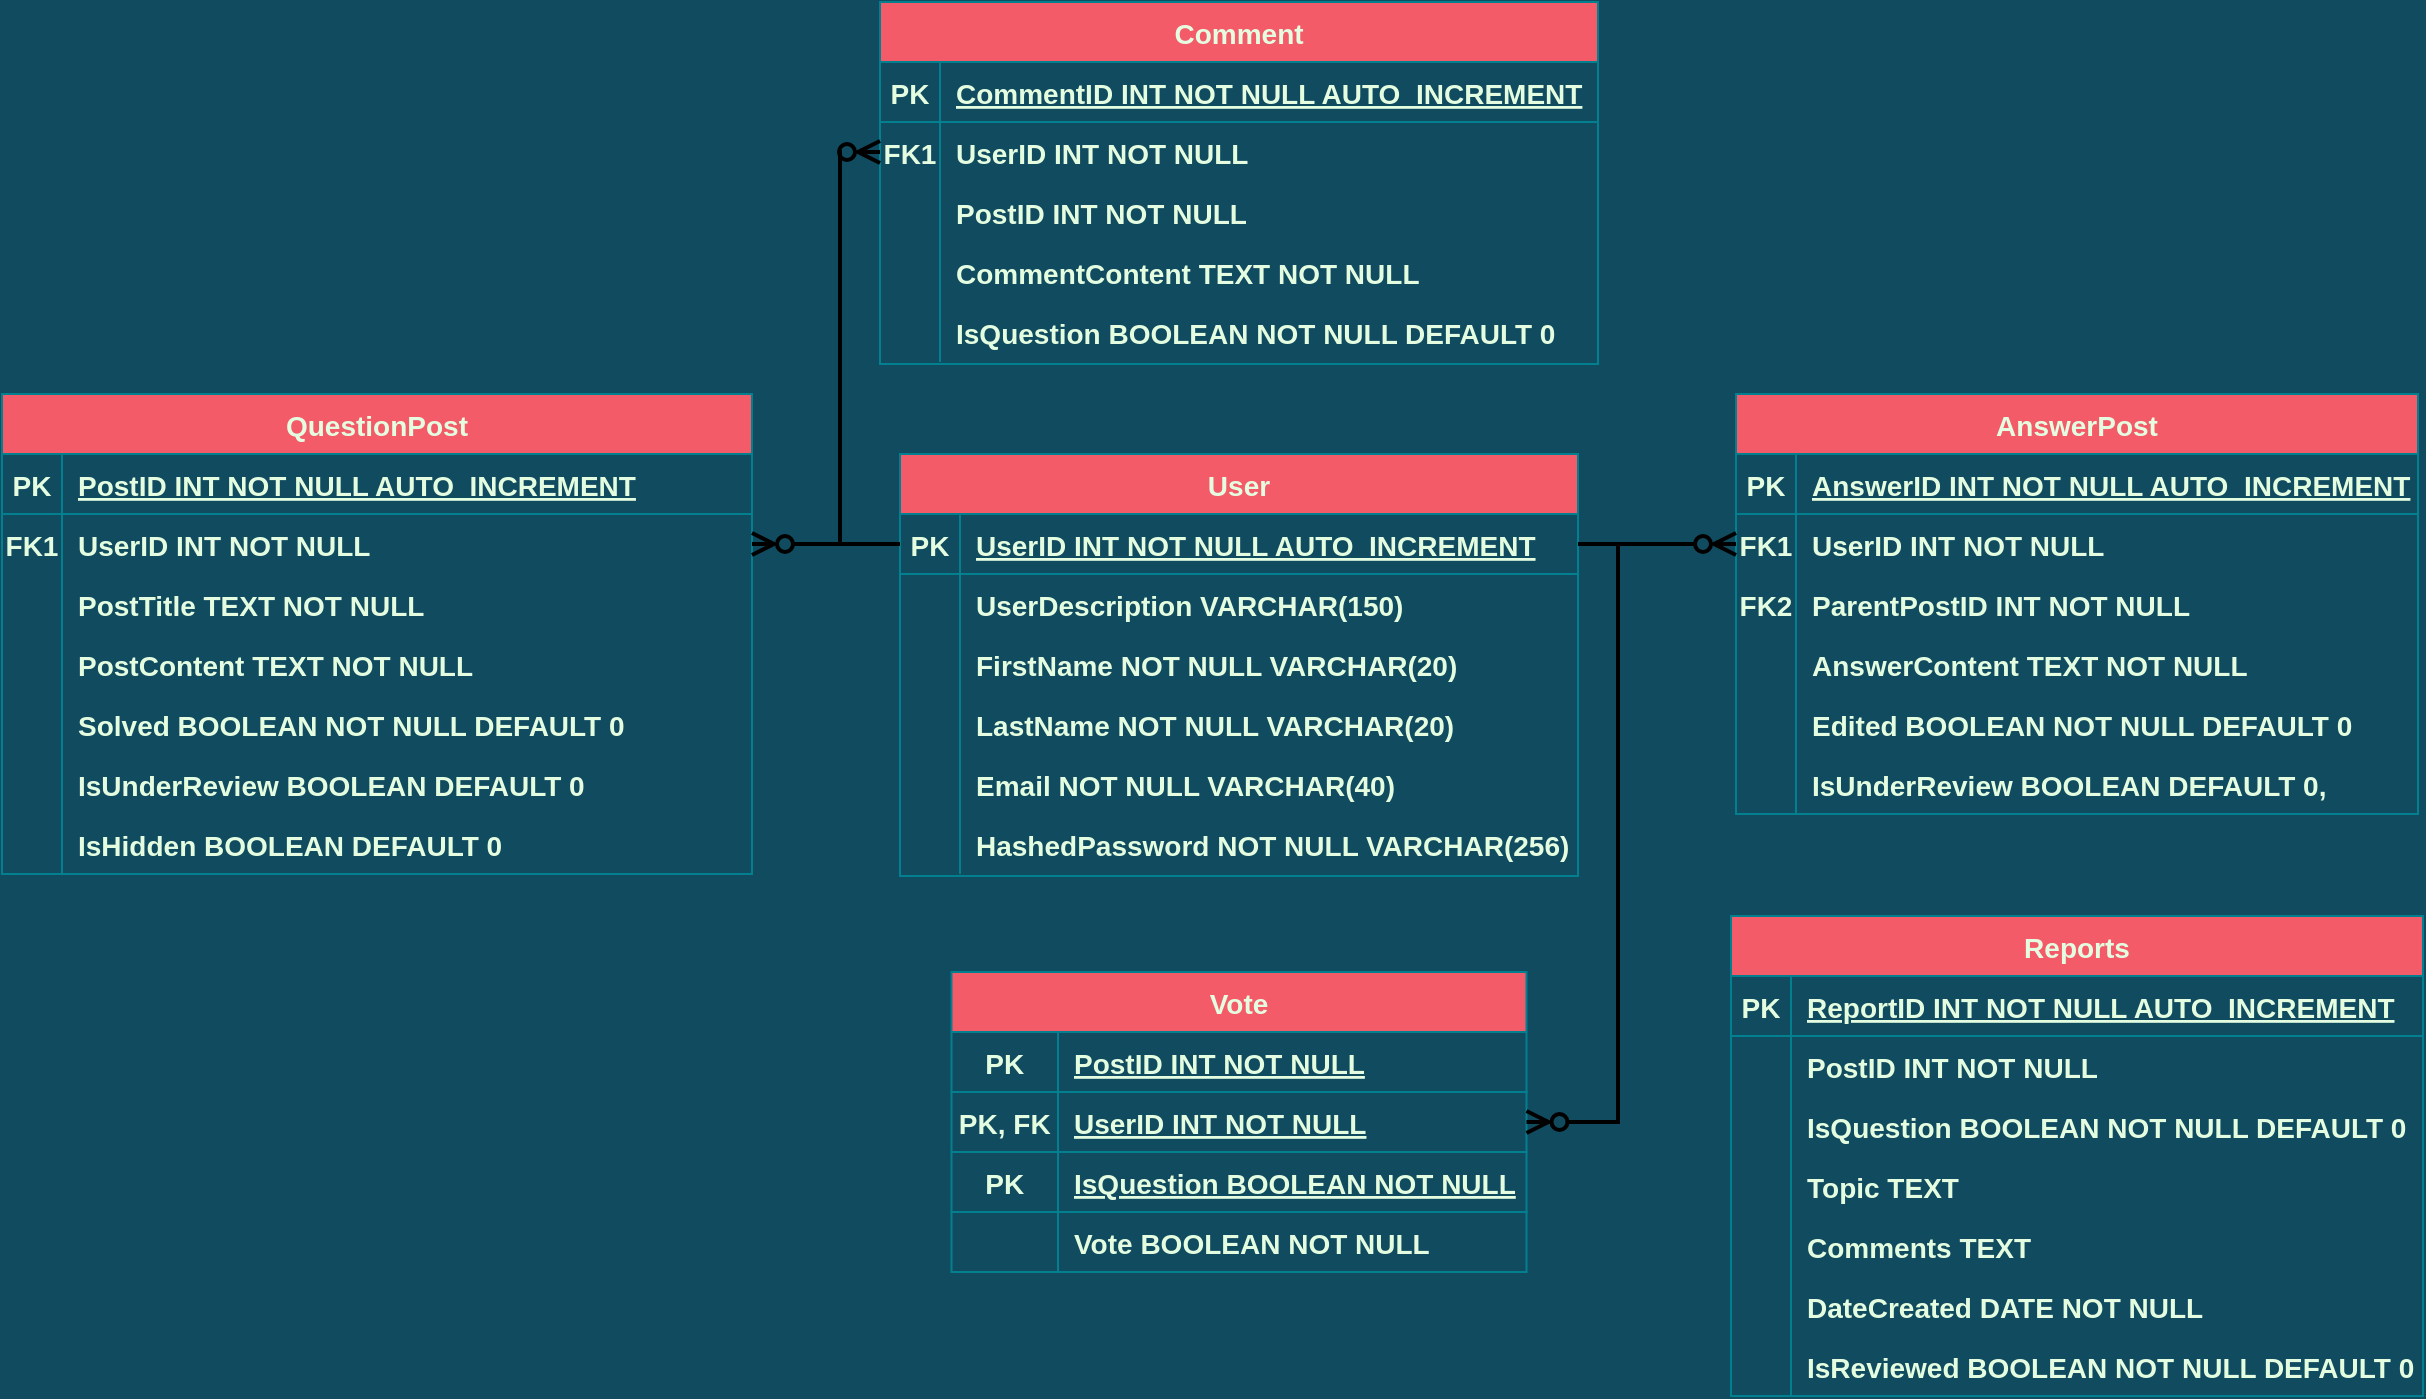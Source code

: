 <mxfile version="20.4.1" type="device"><diagram id="R2lEEEUBdFMjLlhIrx00" name="Page-1"><mxGraphModel dx="1902" dy="1137" grid="0" gridSize="10" guides="1" tooltips="1" connect="1" arrows="1" fold="1" page="0" pageScale="1" pageWidth="850" pageHeight="1100" background="#114B5F" math="0" shadow="0" extFonts="Permanent Marker^https://fonts.googleapis.com/css?family=Permanent+Marker"><root><mxCell id="0"/><mxCell id="1" parent="0"/><mxCell id="C-vyLk0tnHw3VtMMgP7b-2" value="QuestionPost" style="shape=table;startSize=30;container=1;collapsible=1;childLayout=tableLayout;fixedRows=1;rowLines=0;fontStyle=1;align=center;resizeLast=1;fillColor=#F45B69;strokeColor=#028090;fontColor=#E4FDE1;fontSize=14;" parent="1" vertex="1"><mxGeometry x="-191" y="9" width="375" height="240" as="geometry"/></mxCell><mxCell id="C-vyLk0tnHw3VtMMgP7b-3" value="" style="shape=partialRectangle;collapsible=0;dropTarget=0;pointerEvents=0;fillColor=none;points=[[0,0.5],[1,0.5]];portConstraint=eastwest;top=0;left=0;right=0;bottom=1;strokeColor=#028090;fontColor=#E4FDE1;fontSize=14;fontStyle=1" parent="C-vyLk0tnHw3VtMMgP7b-2" vertex="1"><mxGeometry y="30" width="375" height="30" as="geometry"/></mxCell><mxCell id="C-vyLk0tnHw3VtMMgP7b-4" value="PK" style="shape=partialRectangle;overflow=hidden;connectable=0;fillColor=none;top=0;left=0;bottom=0;right=0;fontStyle=1;strokeColor=#028090;fontColor=#E4FDE1;fontSize=14;" parent="C-vyLk0tnHw3VtMMgP7b-3" vertex="1"><mxGeometry width="30" height="30" as="geometry"><mxRectangle width="30" height="30" as="alternateBounds"/></mxGeometry></mxCell><mxCell id="C-vyLk0tnHw3VtMMgP7b-5" value="PostID INT NOT NULL AUTO_INCREMENT" style="shape=partialRectangle;overflow=hidden;connectable=0;fillColor=none;top=0;left=0;bottom=0;right=0;align=left;spacingLeft=6;fontStyle=5;strokeColor=#028090;fontColor=#E4FDE1;fontSize=14;" parent="C-vyLk0tnHw3VtMMgP7b-3" vertex="1"><mxGeometry x="30" width="345" height="30" as="geometry"><mxRectangle width="345" height="30" as="alternateBounds"/></mxGeometry></mxCell><mxCell id="C-vyLk0tnHw3VtMMgP7b-6" value="" style="shape=partialRectangle;collapsible=0;dropTarget=0;pointerEvents=0;fillColor=none;points=[[0,0.5],[1,0.5]];portConstraint=eastwest;top=0;left=0;right=0;bottom=0;strokeColor=#028090;fontColor=#E4FDE1;fontSize=14;fontStyle=1" parent="C-vyLk0tnHw3VtMMgP7b-2" vertex="1"><mxGeometry y="60" width="375" height="30" as="geometry"/></mxCell><mxCell id="C-vyLk0tnHw3VtMMgP7b-7" value="FK1" style="shape=partialRectangle;overflow=hidden;connectable=0;fillColor=none;top=0;left=0;bottom=0;right=0;strokeColor=#028090;fontColor=#E4FDE1;fontSize=14;fontStyle=1" parent="C-vyLk0tnHw3VtMMgP7b-6" vertex="1"><mxGeometry width="30" height="30" as="geometry"><mxRectangle width="30" height="30" as="alternateBounds"/></mxGeometry></mxCell><mxCell id="C-vyLk0tnHw3VtMMgP7b-8" value="UserID INT NOT NULL" style="shape=partialRectangle;overflow=hidden;connectable=0;fillColor=none;top=0;left=0;bottom=0;right=0;align=left;spacingLeft=6;strokeColor=#028090;fontColor=#E4FDE1;fontSize=14;fontStyle=1" parent="C-vyLk0tnHw3VtMMgP7b-6" vertex="1"><mxGeometry x="30" width="345" height="30" as="geometry"><mxRectangle width="345" height="30" as="alternateBounds"/></mxGeometry></mxCell><mxCell id="C-vyLk0tnHw3VtMMgP7b-9" value="" style="shape=partialRectangle;collapsible=0;dropTarget=0;pointerEvents=0;fillColor=none;points=[[0,0.5],[1,0.5]];portConstraint=eastwest;top=0;left=0;right=0;bottom=0;strokeColor=#028090;fontColor=#E4FDE1;fontSize=14;fontStyle=1" parent="C-vyLk0tnHw3VtMMgP7b-2" vertex="1"><mxGeometry y="90" width="375" height="30" as="geometry"/></mxCell><mxCell id="C-vyLk0tnHw3VtMMgP7b-10" value="" style="shape=partialRectangle;overflow=hidden;connectable=0;fillColor=none;top=0;left=0;bottom=0;right=0;strokeColor=#028090;fontColor=#E4FDE1;fontSize=14;fontStyle=1" parent="C-vyLk0tnHw3VtMMgP7b-9" vertex="1"><mxGeometry width="30" height="30" as="geometry"><mxRectangle width="30" height="30" as="alternateBounds"/></mxGeometry></mxCell><mxCell id="C-vyLk0tnHw3VtMMgP7b-11" value="PostTitle TEXT NOT NULL" style="shape=partialRectangle;overflow=hidden;connectable=0;fillColor=none;top=0;left=0;bottom=0;right=0;align=left;spacingLeft=6;strokeColor=#028090;fontColor=#E4FDE1;fontSize=14;fontStyle=1" parent="C-vyLk0tnHw3VtMMgP7b-9" vertex="1"><mxGeometry x="30" width="345" height="30" as="geometry"><mxRectangle width="345" height="30" as="alternateBounds"/></mxGeometry></mxCell><mxCell id="XM0X_Ox84iPs6uYRO0Yh-39" value="" style="shape=partialRectangle;collapsible=0;dropTarget=0;pointerEvents=0;fillColor=none;points=[[0,0.5],[1,0.5]];portConstraint=eastwest;top=0;left=0;right=0;bottom=0;strokeColor=#028090;fontColor=#E4FDE1;fontSize=14;fontStyle=1" parent="C-vyLk0tnHw3VtMMgP7b-2" vertex="1"><mxGeometry y="120" width="375" height="30" as="geometry"/></mxCell><mxCell id="XM0X_Ox84iPs6uYRO0Yh-40" value="" style="shape=partialRectangle;overflow=hidden;connectable=0;fillColor=none;top=0;left=0;bottom=0;right=0;strokeColor=#028090;fontColor=#E4FDE1;fontSize=14;fontStyle=1" parent="XM0X_Ox84iPs6uYRO0Yh-39" vertex="1"><mxGeometry width="30" height="30" as="geometry"><mxRectangle width="30" height="30" as="alternateBounds"/></mxGeometry></mxCell><mxCell id="XM0X_Ox84iPs6uYRO0Yh-41" value="PostContent TEXT NOT NULL" style="shape=partialRectangle;overflow=hidden;connectable=0;fillColor=none;top=0;left=0;bottom=0;right=0;align=left;spacingLeft=6;strokeColor=#028090;fontColor=#E4FDE1;fontSize=14;fontStyle=1" parent="XM0X_Ox84iPs6uYRO0Yh-39" vertex="1"><mxGeometry x="30" width="345" height="30" as="geometry"><mxRectangle width="345" height="30" as="alternateBounds"/></mxGeometry></mxCell><mxCell id="ILn-xk3gA8jqg6ORoRYg-12" value="" style="shape=partialRectangle;collapsible=0;dropTarget=0;pointerEvents=0;fillColor=none;points=[[0,0.5],[1,0.5]];portConstraint=eastwest;top=0;left=0;right=0;bottom=0;strokeColor=#028090;fontColor=#E4FDE1;fontSize=14;fontStyle=1" parent="C-vyLk0tnHw3VtMMgP7b-2" vertex="1"><mxGeometry y="150" width="375" height="30" as="geometry"/></mxCell><mxCell id="ILn-xk3gA8jqg6ORoRYg-13" value="" style="shape=partialRectangle;overflow=hidden;connectable=0;fillColor=none;top=0;left=0;bottom=0;right=0;strokeColor=#028090;fontColor=#E4FDE1;fontSize=14;fontStyle=1" parent="ILn-xk3gA8jqg6ORoRYg-12" vertex="1"><mxGeometry width="30" height="30" as="geometry"><mxRectangle width="30" height="30" as="alternateBounds"/></mxGeometry></mxCell><mxCell id="ILn-xk3gA8jqg6ORoRYg-14" value="Solved BOOLEAN NOT NULL DEFAULT 0" style="shape=partialRectangle;overflow=hidden;connectable=0;fillColor=none;top=0;left=0;bottom=0;right=0;align=left;spacingLeft=6;strokeColor=#028090;fontColor=#E4FDE1;fontSize=14;fontStyle=1" parent="ILn-xk3gA8jqg6ORoRYg-12" vertex="1"><mxGeometry x="30" width="345" height="30" as="geometry"><mxRectangle width="345" height="30" as="alternateBounds"/></mxGeometry></mxCell><mxCell id="ILn-xk3gA8jqg6ORoRYg-15" value="" style="shape=partialRectangle;collapsible=0;dropTarget=0;pointerEvents=0;fillColor=none;points=[[0,0.5],[1,0.5]];portConstraint=eastwest;top=0;left=0;right=0;bottom=0;strokeColor=#028090;fontColor=#E4FDE1;fontSize=14;fontStyle=1" parent="C-vyLk0tnHw3VtMMgP7b-2" vertex="1"><mxGeometry y="180" width="375" height="30" as="geometry"/></mxCell><mxCell id="ILn-xk3gA8jqg6ORoRYg-16" value="" style="shape=partialRectangle;overflow=hidden;connectable=0;fillColor=none;top=0;left=0;bottom=0;right=0;strokeColor=#028090;fontColor=#E4FDE1;fontSize=14;fontStyle=1" parent="ILn-xk3gA8jqg6ORoRYg-15" vertex="1"><mxGeometry width="30" height="30" as="geometry"><mxRectangle width="30" height="30" as="alternateBounds"/></mxGeometry></mxCell><mxCell id="ILn-xk3gA8jqg6ORoRYg-17" value="IsUnderReview BOOLEAN DEFAULT 0" style="shape=partialRectangle;overflow=hidden;connectable=0;fillColor=none;top=0;left=0;bottom=0;right=0;align=left;spacingLeft=6;strokeColor=#028090;fontColor=#E4FDE1;fontSize=14;fontStyle=1" parent="ILn-xk3gA8jqg6ORoRYg-15" vertex="1"><mxGeometry x="30" width="345" height="30" as="geometry"><mxRectangle width="345" height="30" as="alternateBounds"/></mxGeometry></mxCell><mxCell id="XM0X_Ox84iPs6uYRO0Yh-42" value="" style="shape=partialRectangle;collapsible=0;dropTarget=0;pointerEvents=0;fillColor=none;points=[[0,0.5],[1,0.5]];portConstraint=eastwest;top=0;left=0;right=0;bottom=0;strokeColor=#028090;fontColor=#E4FDE1;fontSize=14;fontStyle=1" parent="C-vyLk0tnHw3VtMMgP7b-2" vertex="1"><mxGeometry y="210" width="375" height="30" as="geometry"/></mxCell><mxCell id="XM0X_Ox84iPs6uYRO0Yh-43" value="" style="shape=partialRectangle;overflow=hidden;connectable=0;fillColor=none;top=0;left=0;bottom=0;right=0;strokeColor=#028090;fontColor=#E4FDE1;fontSize=14;fontStyle=1" parent="XM0X_Ox84iPs6uYRO0Yh-42" vertex="1"><mxGeometry width="30" height="30" as="geometry"><mxRectangle width="30" height="30" as="alternateBounds"/></mxGeometry></mxCell><mxCell id="XM0X_Ox84iPs6uYRO0Yh-44" value="IsHidden BOOLEAN DEFAULT 0" style="shape=partialRectangle;overflow=hidden;connectable=0;fillColor=none;top=0;left=0;bottom=0;right=0;align=left;spacingLeft=6;strokeColor=#028090;fontColor=#E4FDE1;fontSize=14;fontStyle=1" parent="XM0X_Ox84iPs6uYRO0Yh-42" vertex="1"><mxGeometry x="30" width="345" height="30" as="geometry"><mxRectangle width="345" height="30" as="alternateBounds"/></mxGeometry></mxCell><mxCell id="C-vyLk0tnHw3VtMMgP7b-13" value="User" style="shape=table;startSize=30;container=1;collapsible=1;childLayout=tableLayout;fixedRows=1;rowLines=0;fontStyle=1;align=center;resizeLast=1;fillColor=#F45B69;strokeColor=#028090;fontColor=#E4FDE1;fontSize=14;" parent="1" vertex="1"><mxGeometry x="258" y="39" width="339" height="211" as="geometry"/></mxCell><mxCell id="C-vyLk0tnHw3VtMMgP7b-14" value="" style="shape=partialRectangle;collapsible=0;dropTarget=0;pointerEvents=0;fillColor=none;points=[[0,0.5],[1,0.5]];portConstraint=eastwest;top=0;left=0;right=0;bottom=1;strokeColor=#028090;fontColor=#E4FDE1;fontSize=14;fontStyle=1" parent="C-vyLk0tnHw3VtMMgP7b-13" vertex="1"><mxGeometry y="30" width="339" height="30" as="geometry"/></mxCell><mxCell id="C-vyLk0tnHw3VtMMgP7b-15" value="PK" style="shape=partialRectangle;overflow=hidden;connectable=0;fillColor=none;top=0;left=0;bottom=0;right=0;fontStyle=1;strokeColor=#028090;fontColor=#E4FDE1;fontSize=14;" parent="C-vyLk0tnHw3VtMMgP7b-14" vertex="1"><mxGeometry width="30" height="30" as="geometry"><mxRectangle width="30" height="30" as="alternateBounds"/></mxGeometry></mxCell><mxCell id="C-vyLk0tnHw3VtMMgP7b-16" value="UserID INT NOT NULL AUTO_INCREMENT" style="shape=partialRectangle;overflow=hidden;connectable=0;fillColor=none;top=0;left=0;bottom=0;right=0;align=left;spacingLeft=6;fontStyle=5;strokeColor=#028090;fontColor=#E4FDE1;fontSize=14;" parent="C-vyLk0tnHw3VtMMgP7b-14" vertex="1"><mxGeometry x="30" width="309" height="30" as="geometry"><mxRectangle width="309" height="30" as="alternateBounds"/></mxGeometry></mxCell><mxCell id="C-vyLk0tnHw3VtMMgP7b-17" value="" style="shape=partialRectangle;collapsible=0;dropTarget=0;pointerEvents=0;fillColor=none;points=[[0,0.5],[1,0.5]];portConstraint=eastwest;top=0;left=0;right=0;bottom=0;strokeColor=#028090;fontColor=#E4FDE1;fontSize=14;fontStyle=1" parent="C-vyLk0tnHw3VtMMgP7b-13" vertex="1"><mxGeometry y="60" width="339" height="30" as="geometry"/></mxCell><mxCell id="C-vyLk0tnHw3VtMMgP7b-18" value="" style="shape=partialRectangle;overflow=hidden;connectable=0;fillColor=none;top=0;left=0;bottom=0;right=0;strokeColor=#028090;fontColor=#E4FDE1;fontSize=14;fontStyle=1" parent="C-vyLk0tnHw3VtMMgP7b-17" vertex="1"><mxGeometry width="30" height="30" as="geometry"><mxRectangle width="30" height="30" as="alternateBounds"/></mxGeometry></mxCell><mxCell id="C-vyLk0tnHw3VtMMgP7b-19" value="UserDescription VARCHAR(150)" style="shape=partialRectangle;overflow=hidden;connectable=0;fillColor=none;top=0;left=0;bottom=0;right=0;align=left;spacingLeft=6;strokeColor=#028090;fontColor=#E4FDE1;fontSize=14;fontStyle=1" parent="C-vyLk0tnHw3VtMMgP7b-17" vertex="1"><mxGeometry x="30" width="309" height="30" as="geometry"><mxRectangle width="309" height="30" as="alternateBounds"/></mxGeometry></mxCell><mxCell id="C-vyLk0tnHw3VtMMgP7b-20" value="" style="shape=partialRectangle;collapsible=0;dropTarget=0;pointerEvents=0;fillColor=none;points=[[0,0.5],[1,0.5]];portConstraint=eastwest;top=0;left=0;right=0;bottom=0;strokeColor=#028090;fontColor=#E4FDE1;fontSize=14;fontStyle=1" parent="C-vyLk0tnHw3VtMMgP7b-13" vertex="1"><mxGeometry y="90" width="339" height="30" as="geometry"/></mxCell><mxCell id="C-vyLk0tnHw3VtMMgP7b-21" value="" style="shape=partialRectangle;overflow=hidden;connectable=0;fillColor=none;top=0;left=0;bottom=0;right=0;strokeColor=#028090;fontColor=#E4FDE1;fontSize=14;fontStyle=1" parent="C-vyLk0tnHw3VtMMgP7b-20" vertex="1"><mxGeometry width="30" height="30" as="geometry"><mxRectangle width="30" height="30" as="alternateBounds"/></mxGeometry></mxCell><mxCell id="C-vyLk0tnHw3VtMMgP7b-22" value="FirstName NOT NULL VARCHAR(20)" style="shape=partialRectangle;overflow=hidden;connectable=0;fillColor=none;top=0;left=0;bottom=0;right=0;align=left;spacingLeft=6;strokeColor=#028090;fontColor=#E4FDE1;fontSize=14;fontStyle=1" parent="C-vyLk0tnHw3VtMMgP7b-20" vertex="1"><mxGeometry x="30" width="309" height="30" as="geometry"><mxRectangle width="309" height="30" as="alternateBounds"/></mxGeometry></mxCell><mxCell id="XM0X_Ox84iPs6uYRO0Yh-24" value="" style="shape=partialRectangle;collapsible=0;dropTarget=0;pointerEvents=0;fillColor=none;points=[[0,0.5],[1,0.5]];portConstraint=eastwest;top=0;left=0;right=0;bottom=0;strokeColor=#028090;fontColor=#E4FDE1;fontSize=14;fontStyle=1" parent="C-vyLk0tnHw3VtMMgP7b-13" vertex="1"><mxGeometry y="120" width="339" height="30" as="geometry"/></mxCell><mxCell id="XM0X_Ox84iPs6uYRO0Yh-25" value="" style="shape=partialRectangle;overflow=hidden;connectable=0;fillColor=none;top=0;left=0;bottom=0;right=0;strokeColor=#028090;fontColor=#E4FDE1;fontSize=14;fontStyle=1" parent="XM0X_Ox84iPs6uYRO0Yh-24" vertex="1"><mxGeometry width="30" height="30" as="geometry"><mxRectangle width="30" height="30" as="alternateBounds"/></mxGeometry></mxCell><mxCell id="XM0X_Ox84iPs6uYRO0Yh-26" value="LastName NOT NULL VARCHAR(20)" style="shape=partialRectangle;overflow=hidden;connectable=0;fillColor=none;top=0;left=0;bottom=0;right=0;align=left;spacingLeft=6;strokeColor=#028090;fontColor=#E4FDE1;fontSize=14;fontStyle=1" parent="XM0X_Ox84iPs6uYRO0Yh-24" vertex="1"><mxGeometry x="30" width="309" height="30" as="geometry"><mxRectangle width="309" height="30" as="alternateBounds"/></mxGeometry></mxCell><mxCell id="XM0X_Ox84iPs6uYRO0Yh-27" value="" style="shape=partialRectangle;collapsible=0;dropTarget=0;pointerEvents=0;fillColor=none;points=[[0,0.5],[1,0.5]];portConstraint=eastwest;top=0;left=0;right=0;bottom=0;strokeColor=#028090;fontColor=#E4FDE1;fontSize=14;fontStyle=1" parent="C-vyLk0tnHw3VtMMgP7b-13" vertex="1"><mxGeometry y="150" width="339" height="30" as="geometry"/></mxCell><mxCell id="XM0X_Ox84iPs6uYRO0Yh-28" value="" style="shape=partialRectangle;overflow=hidden;connectable=0;fillColor=none;top=0;left=0;bottom=0;right=0;strokeColor=#028090;fontColor=#E4FDE1;fontSize=14;fontStyle=1" parent="XM0X_Ox84iPs6uYRO0Yh-27" vertex="1"><mxGeometry width="30" height="30" as="geometry"><mxRectangle width="30" height="30" as="alternateBounds"/></mxGeometry></mxCell><mxCell id="XM0X_Ox84iPs6uYRO0Yh-29" value="Email NOT NULL VARCHAR(40)" style="shape=partialRectangle;overflow=hidden;connectable=0;fillColor=none;top=0;left=0;bottom=0;right=0;align=left;spacingLeft=6;strokeColor=#028090;fontColor=#E4FDE1;fontSize=14;fontStyle=1" parent="XM0X_Ox84iPs6uYRO0Yh-27" vertex="1"><mxGeometry x="30" width="309" height="30" as="geometry"><mxRectangle width="309" height="30" as="alternateBounds"/></mxGeometry></mxCell><mxCell id="XM0X_Ox84iPs6uYRO0Yh-30" value="" style="shape=partialRectangle;collapsible=0;dropTarget=0;pointerEvents=0;fillColor=none;points=[[0,0.5],[1,0.5]];portConstraint=eastwest;top=0;left=0;right=0;bottom=0;strokeColor=#028090;fontColor=#E4FDE1;fontSize=14;fontStyle=1" parent="C-vyLk0tnHw3VtMMgP7b-13" vertex="1"><mxGeometry y="180" width="339" height="30" as="geometry"/></mxCell><mxCell id="XM0X_Ox84iPs6uYRO0Yh-31" value="" style="shape=partialRectangle;overflow=hidden;connectable=0;fillColor=none;top=0;left=0;bottom=0;right=0;strokeColor=#028090;fontColor=#E4FDE1;fontSize=14;fontStyle=1" parent="XM0X_Ox84iPs6uYRO0Yh-30" vertex="1"><mxGeometry width="30" height="30" as="geometry"><mxRectangle width="30" height="30" as="alternateBounds"/></mxGeometry></mxCell><mxCell id="XM0X_Ox84iPs6uYRO0Yh-32" value="HashedPassword NOT NULL VARCHAR(256)" style="shape=partialRectangle;overflow=hidden;connectable=0;fillColor=none;top=0;left=0;bottom=0;right=0;align=left;spacingLeft=6;strokeColor=#028090;fontColor=#E4FDE1;fontSize=14;fontStyle=1" parent="XM0X_Ox84iPs6uYRO0Yh-30" vertex="1"><mxGeometry x="30" width="309" height="30" as="geometry"><mxRectangle width="309" height="30" as="alternateBounds"/></mxGeometry></mxCell><mxCell id="XM0X_Ox84iPs6uYRO0Yh-64" value="AnswerPost" style="shape=table;startSize=30;container=1;collapsible=1;childLayout=tableLayout;fixedRows=1;rowLines=0;fontStyle=1;align=center;resizeLast=1;fillColor=#F45B69;strokeColor=#028090;fontColor=#E4FDE1;fontSize=14;" parent="1" vertex="1"><mxGeometry x="676" y="9" width="341" height="210" as="geometry"/></mxCell><mxCell id="XM0X_Ox84iPs6uYRO0Yh-65" value="" style="shape=partialRectangle;collapsible=0;dropTarget=0;pointerEvents=0;fillColor=none;points=[[0,0.5],[1,0.5]];portConstraint=eastwest;top=0;left=0;right=0;bottom=1;strokeColor=#028090;fontColor=#E4FDE1;fontSize=14;fontStyle=1" parent="XM0X_Ox84iPs6uYRO0Yh-64" vertex="1"><mxGeometry y="30" width="341" height="30" as="geometry"/></mxCell><mxCell id="XM0X_Ox84iPs6uYRO0Yh-66" value="PK" style="shape=partialRectangle;overflow=hidden;connectable=0;fillColor=none;top=0;left=0;bottom=0;right=0;fontStyle=1;strokeColor=#028090;fontColor=#E4FDE1;fontSize=14;" parent="XM0X_Ox84iPs6uYRO0Yh-65" vertex="1"><mxGeometry width="30" height="30" as="geometry"><mxRectangle width="30" height="30" as="alternateBounds"/></mxGeometry></mxCell><mxCell id="XM0X_Ox84iPs6uYRO0Yh-67" value="AnswerID INT NOT NULL AUTO_INCREMENT" style="shape=partialRectangle;overflow=hidden;connectable=0;fillColor=none;top=0;left=0;bottom=0;right=0;align=left;spacingLeft=6;fontStyle=5;strokeColor=#028090;fontColor=#E4FDE1;fontSize=14;" parent="XM0X_Ox84iPs6uYRO0Yh-65" vertex="1"><mxGeometry x="30" width="311" height="30" as="geometry"><mxRectangle width="311" height="30" as="alternateBounds"/></mxGeometry></mxCell><mxCell id="XM0X_Ox84iPs6uYRO0Yh-68" value="" style="shape=partialRectangle;collapsible=0;dropTarget=0;pointerEvents=0;fillColor=none;points=[[0,0.5],[1,0.5]];portConstraint=eastwest;top=0;left=0;right=0;bottom=0;strokeColor=#028090;fontColor=#E4FDE1;fontSize=14;fontStyle=1" parent="XM0X_Ox84iPs6uYRO0Yh-64" vertex="1"><mxGeometry y="60" width="341" height="30" as="geometry"/></mxCell><mxCell id="XM0X_Ox84iPs6uYRO0Yh-69" value="FK1" style="shape=partialRectangle;overflow=hidden;connectable=0;fillColor=none;top=0;left=0;bottom=0;right=0;strokeColor=#028090;fontColor=#E4FDE1;fontSize=14;fontStyle=1" parent="XM0X_Ox84iPs6uYRO0Yh-68" vertex="1"><mxGeometry width="30" height="30" as="geometry"><mxRectangle width="30" height="30" as="alternateBounds"/></mxGeometry></mxCell><mxCell id="XM0X_Ox84iPs6uYRO0Yh-70" value="UserID INT NOT NULL" style="shape=partialRectangle;overflow=hidden;connectable=0;fillColor=none;top=0;left=0;bottom=0;right=0;align=left;spacingLeft=6;strokeColor=#028090;fontColor=#E4FDE1;fontSize=14;fontStyle=1" parent="XM0X_Ox84iPs6uYRO0Yh-68" vertex="1"><mxGeometry x="30" width="311" height="30" as="geometry"><mxRectangle width="311" height="30" as="alternateBounds"/></mxGeometry></mxCell><mxCell id="XM0X_Ox84iPs6uYRO0Yh-71" value="" style="shape=partialRectangle;collapsible=0;dropTarget=0;pointerEvents=0;fillColor=none;points=[[0,0.5],[1,0.5]];portConstraint=eastwest;top=0;left=0;right=0;bottom=0;strokeColor=#028090;fontColor=#E4FDE1;fontSize=14;fontStyle=1" parent="XM0X_Ox84iPs6uYRO0Yh-64" vertex="1"><mxGeometry y="90" width="341" height="30" as="geometry"/></mxCell><mxCell id="XM0X_Ox84iPs6uYRO0Yh-72" value="FK2" style="shape=partialRectangle;overflow=hidden;connectable=0;fillColor=none;top=0;left=0;bottom=0;right=0;strokeColor=#028090;fontColor=#E4FDE1;fontSize=14;fontStyle=1" parent="XM0X_Ox84iPs6uYRO0Yh-71" vertex="1"><mxGeometry width="30" height="30" as="geometry"><mxRectangle width="30" height="30" as="alternateBounds"/></mxGeometry></mxCell><mxCell id="XM0X_Ox84iPs6uYRO0Yh-73" value="ParentPostID INT NOT NULL" style="shape=partialRectangle;overflow=hidden;connectable=0;fillColor=none;top=0;left=0;bottom=0;right=0;align=left;spacingLeft=6;strokeColor=#028090;fontColor=#E4FDE1;fontSize=14;fontStyle=1" parent="XM0X_Ox84iPs6uYRO0Yh-71" vertex="1"><mxGeometry x="30" width="311" height="30" as="geometry"><mxRectangle width="311" height="30" as="alternateBounds"/></mxGeometry></mxCell><mxCell id="XM0X_Ox84iPs6uYRO0Yh-81" value="" style="shape=partialRectangle;collapsible=0;dropTarget=0;pointerEvents=0;fillColor=none;points=[[0,0.5],[1,0.5]];portConstraint=eastwest;top=0;left=0;right=0;bottom=0;strokeColor=#028090;fontColor=#E4FDE1;fontSize=14;fontStyle=1" parent="XM0X_Ox84iPs6uYRO0Yh-64" vertex="1"><mxGeometry y="120" width="341" height="30" as="geometry"/></mxCell><mxCell id="XM0X_Ox84iPs6uYRO0Yh-82" value="" style="shape=partialRectangle;overflow=hidden;connectable=0;fillColor=none;top=0;left=0;bottom=0;right=0;strokeColor=#028090;fontColor=#E4FDE1;fontSize=14;fontStyle=1" parent="XM0X_Ox84iPs6uYRO0Yh-81" vertex="1"><mxGeometry width="30" height="30" as="geometry"><mxRectangle width="30" height="30" as="alternateBounds"/></mxGeometry></mxCell><mxCell id="XM0X_Ox84iPs6uYRO0Yh-83" value="AnswerContent TEXT NOT NULL" style="shape=partialRectangle;overflow=hidden;connectable=0;fillColor=none;top=0;left=0;bottom=0;right=0;align=left;spacingLeft=6;strokeColor=#028090;fontColor=#E4FDE1;fontSize=14;fontStyle=1" parent="XM0X_Ox84iPs6uYRO0Yh-81" vertex="1"><mxGeometry x="30" width="311" height="30" as="geometry"><mxRectangle width="311" height="30" as="alternateBounds"/></mxGeometry></mxCell><mxCell id="XM0X_Ox84iPs6uYRO0Yh-77" value="" style="shape=partialRectangle;collapsible=0;dropTarget=0;pointerEvents=0;fillColor=none;points=[[0,0.5],[1,0.5]];portConstraint=eastwest;top=0;left=0;right=0;bottom=0;strokeColor=#028090;fontColor=#E4FDE1;fontSize=14;fontStyle=1" parent="XM0X_Ox84iPs6uYRO0Yh-64" vertex="1"><mxGeometry y="150" width="341" height="30" as="geometry"/></mxCell><mxCell id="XM0X_Ox84iPs6uYRO0Yh-78" value="" style="shape=partialRectangle;overflow=hidden;connectable=0;fillColor=none;top=0;left=0;bottom=0;right=0;strokeColor=#028090;fontColor=#E4FDE1;fontSize=14;fontStyle=1" parent="XM0X_Ox84iPs6uYRO0Yh-77" vertex="1"><mxGeometry width="30" height="30" as="geometry"><mxRectangle width="30" height="30" as="alternateBounds"/></mxGeometry></mxCell><mxCell id="XM0X_Ox84iPs6uYRO0Yh-79" value="Edited BOOLEAN NOT NULL DEFAULT 0" style="shape=partialRectangle;overflow=hidden;connectable=0;fillColor=none;top=0;left=0;bottom=0;right=0;align=left;spacingLeft=6;strokeColor=#028090;fontColor=#E4FDE1;fontSize=14;fontStyle=1" parent="XM0X_Ox84iPs6uYRO0Yh-77" vertex="1"><mxGeometry x="30" width="311" height="30" as="geometry"><mxRectangle width="311" height="30" as="alternateBounds"/></mxGeometry></mxCell><mxCell id="ILn-xk3gA8jqg6ORoRYg-1" value="" style="shape=partialRectangle;collapsible=0;dropTarget=0;pointerEvents=0;fillColor=none;points=[[0,0.5],[1,0.5]];portConstraint=eastwest;top=0;left=0;right=0;bottom=0;strokeColor=#028090;fontColor=#E4FDE1;fontSize=14;fontStyle=1" parent="XM0X_Ox84iPs6uYRO0Yh-64" vertex="1"><mxGeometry y="180" width="341" height="30" as="geometry"/></mxCell><mxCell id="ILn-xk3gA8jqg6ORoRYg-2" value="" style="shape=partialRectangle;overflow=hidden;connectable=0;fillColor=none;top=0;left=0;bottom=0;right=0;strokeColor=#028090;fontColor=#E4FDE1;fontSize=14;fontStyle=1" parent="ILn-xk3gA8jqg6ORoRYg-1" vertex="1"><mxGeometry width="30" height="30" as="geometry"><mxRectangle width="30" height="30" as="alternateBounds"/></mxGeometry></mxCell><mxCell id="ILn-xk3gA8jqg6ORoRYg-3" value="IsUnderReview BOOLEAN DEFAULT 0," style="shape=partialRectangle;overflow=hidden;connectable=0;fillColor=none;top=0;left=0;bottom=0;right=0;align=left;spacingLeft=6;strokeColor=#028090;fontColor=#E4FDE1;fontSize=14;fontStyle=1" parent="ILn-xk3gA8jqg6ORoRYg-1" vertex="1"><mxGeometry x="30" width="311" height="30" as="geometry"><mxRectangle width="311" height="30" as="alternateBounds"/></mxGeometry></mxCell><mxCell id="XM0X_Ox84iPs6uYRO0Yh-84" style="edgeStyle=orthogonalEdgeStyle;rounded=0;orthogonalLoop=1;jettySize=auto;html=1;exitX=1;exitY=0.5;exitDx=0;exitDy=0;entryX=0;entryY=0.5;entryDx=0;entryDy=0;fontSize=14;endArrow=none;startSize=8;endSize=8;strokeWidth=2;endFill=0;startArrow=ERzeroToMany;startFill=0;fontStyle=1" parent="1" source="C-vyLk0tnHw3VtMMgP7b-6" target="C-vyLk0tnHw3VtMMgP7b-14" edge="1"><mxGeometry relative="1" as="geometry"/></mxCell><mxCell id="XM0X_Ox84iPs6uYRO0Yh-85" style="edgeStyle=orthogonalEdgeStyle;rounded=0;orthogonalLoop=1;jettySize=auto;html=1;exitX=1;exitY=0.5;exitDx=0;exitDy=0;entryX=0;entryY=0.5;entryDx=0;entryDy=0;strokeWidth=2;fontSize=14;startArrow=none;startFill=0;endArrow=ERzeroToMany;endFill=0;startSize=6;endSize=8;fontStyle=1" parent="1" source="C-vyLk0tnHw3VtMMgP7b-14" target="XM0X_Ox84iPs6uYRO0Yh-68" edge="1"><mxGeometry relative="1" as="geometry"/></mxCell><mxCell id="XM0X_Ox84iPs6uYRO0Yh-86" value="Comment" style="shape=table;startSize=30;container=1;collapsible=1;childLayout=tableLayout;fixedRows=1;rowLines=0;fontStyle=1;align=center;resizeLast=1;fillColor=#F45B69;strokeColor=#028090;fontColor=#E4FDE1;fontSize=14;" parent="1" vertex="1"><mxGeometry x="248" y="-187" width="359" height="181" as="geometry"/></mxCell><mxCell id="XM0X_Ox84iPs6uYRO0Yh-87" value="" style="shape=partialRectangle;collapsible=0;dropTarget=0;pointerEvents=0;fillColor=none;points=[[0,0.5],[1,0.5]];portConstraint=eastwest;top=0;left=0;right=0;bottom=1;strokeColor=#028090;fontColor=#E4FDE1;fontSize=14;fontStyle=1" parent="XM0X_Ox84iPs6uYRO0Yh-86" vertex="1"><mxGeometry y="30" width="359" height="30" as="geometry"/></mxCell><mxCell id="XM0X_Ox84iPs6uYRO0Yh-88" value="PK" style="shape=partialRectangle;overflow=hidden;connectable=0;fillColor=none;top=0;left=0;bottom=0;right=0;fontStyle=1;strokeColor=#028090;fontColor=#E4FDE1;fontSize=14;" parent="XM0X_Ox84iPs6uYRO0Yh-87" vertex="1"><mxGeometry width="30" height="30" as="geometry"><mxRectangle width="30" height="30" as="alternateBounds"/></mxGeometry></mxCell><mxCell id="XM0X_Ox84iPs6uYRO0Yh-89" value="CommentID INT NOT NULL AUTO_INCREMENT" style="shape=partialRectangle;overflow=hidden;connectable=0;fillColor=none;top=0;left=0;bottom=0;right=0;align=left;spacingLeft=6;fontStyle=5;strokeColor=#028090;fontColor=#E4FDE1;fontSize=14;" parent="XM0X_Ox84iPs6uYRO0Yh-87" vertex="1"><mxGeometry x="30" width="329" height="30" as="geometry"><mxRectangle width="329" height="30" as="alternateBounds"/></mxGeometry></mxCell><mxCell id="XM0X_Ox84iPs6uYRO0Yh-90" value="" style="shape=partialRectangle;collapsible=0;dropTarget=0;pointerEvents=0;fillColor=none;points=[[0,0.5],[1,0.5]];portConstraint=eastwest;top=0;left=0;right=0;bottom=0;strokeColor=#028090;fontColor=#E4FDE1;fontSize=14;fontStyle=1" parent="XM0X_Ox84iPs6uYRO0Yh-86" vertex="1"><mxGeometry y="60" width="359" height="30" as="geometry"/></mxCell><mxCell id="XM0X_Ox84iPs6uYRO0Yh-91" value="FK1" style="shape=partialRectangle;overflow=hidden;connectable=0;fillColor=none;top=0;left=0;bottom=0;right=0;strokeColor=#028090;fontColor=#E4FDE1;fontSize=14;fontStyle=1" parent="XM0X_Ox84iPs6uYRO0Yh-90" vertex="1"><mxGeometry width="30" height="30" as="geometry"><mxRectangle width="30" height="30" as="alternateBounds"/></mxGeometry></mxCell><mxCell id="XM0X_Ox84iPs6uYRO0Yh-92" value="UserID INT NOT NULL" style="shape=partialRectangle;overflow=hidden;connectable=0;fillColor=none;top=0;left=0;bottom=0;right=0;align=left;spacingLeft=6;strokeColor=#028090;fontColor=#E4FDE1;fontSize=14;fontStyle=1" parent="XM0X_Ox84iPs6uYRO0Yh-90" vertex="1"><mxGeometry x="30" width="329" height="30" as="geometry"><mxRectangle width="329" height="30" as="alternateBounds"/></mxGeometry></mxCell><mxCell id="XM0X_Ox84iPs6uYRO0Yh-126" value="" style="shape=partialRectangle;collapsible=0;dropTarget=0;pointerEvents=0;fillColor=none;points=[[0,0.5],[1,0.5]];portConstraint=eastwest;top=0;left=0;right=0;bottom=0;strokeColor=#028090;fontColor=#E4FDE1;fontSize=14;fontStyle=1" parent="XM0X_Ox84iPs6uYRO0Yh-86" vertex="1"><mxGeometry y="90" width="359" height="30" as="geometry"/></mxCell><mxCell id="XM0X_Ox84iPs6uYRO0Yh-127" value="" style="shape=partialRectangle;overflow=hidden;connectable=0;fillColor=none;top=0;left=0;bottom=0;right=0;strokeColor=#028090;fontColor=#E4FDE1;fontSize=14;fontStyle=1" parent="XM0X_Ox84iPs6uYRO0Yh-126" vertex="1"><mxGeometry width="30" height="30" as="geometry"><mxRectangle width="30" height="30" as="alternateBounds"/></mxGeometry></mxCell><mxCell id="XM0X_Ox84iPs6uYRO0Yh-128" value="PostID INT NOT NULL" style="shape=partialRectangle;overflow=hidden;connectable=0;fillColor=none;top=0;left=0;bottom=0;right=0;align=left;spacingLeft=6;strokeColor=#028090;fontColor=#E4FDE1;fontSize=14;fontStyle=1" parent="XM0X_Ox84iPs6uYRO0Yh-126" vertex="1"><mxGeometry x="30" width="329" height="30" as="geometry"><mxRectangle width="329" height="30" as="alternateBounds"/></mxGeometry></mxCell><mxCell id="XM0X_Ox84iPs6uYRO0Yh-102" value="" style="shape=partialRectangle;collapsible=0;dropTarget=0;pointerEvents=0;fillColor=none;points=[[0,0.5],[1,0.5]];portConstraint=eastwest;top=0;left=0;right=0;bottom=0;strokeColor=#028090;fontColor=#E4FDE1;fontSize=14;fontStyle=1" parent="XM0X_Ox84iPs6uYRO0Yh-86" vertex="1"><mxGeometry y="120" width="359" height="30" as="geometry"/></mxCell><mxCell id="XM0X_Ox84iPs6uYRO0Yh-103" value="" style="shape=partialRectangle;overflow=hidden;connectable=0;fillColor=none;top=0;left=0;bottom=0;right=0;strokeColor=#028090;fontColor=#E4FDE1;fontSize=14;fontStyle=1" parent="XM0X_Ox84iPs6uYRO0Yh-102" vertex="1"><mxGeometry width="30" height="30" as="geometry"><mxRectangle width="30" height="30" as="alternateBounds"/></mxGeometry></mxCell><mxCell id="XM0X_Ox84iPs6uYRO0Yh-104" value="CommentContent TEXT NOT NULL" style="shape=partialRectangle;overflow=hidden;connectable=0;fillColor=none;top=0;left=0;bottom=0;right=0;align=left;spacingLeft=6;strokeColor=#028090;fontColor=#E4FDE1;fontSize=14;fontStyle=1" parent="XM0X_Ox84iPs6uYRO0Yh-102" vertex="1"><mxGeometry x="30" width="329" height="30" as="geometry"><mxRectangle width="329" height="30" as="alternateBounds"/></mxGeometry></mxCell><mxCell id="XM0X_Ox84iPs6uYRO0Yh-121" value="" style="shape=partialRectangle;collapsible=0;dropTarget=0;pointerEvents=0;fillColor=none;points=[[0,0.5],[1,0.5]];portConstraint=eastwest;top=0;left=0;right=0;bottom=0;strokeColor=#028090;fontColor=#E4FDE1;fontSize=14;fontStyle=1" parent="XM0X_Ox84iPs6uYRO0Yh-86" vertex="1"><mxGeometry y="150" width="359" height="30" as="geometry"/></mxCell><mxCell id="XM0X_Ox84iPs6uYRO0Yh-122" value="" style="shape=partialRectangle;overflow=hidden;connectable=0;fillColor=none;top=0;left=0;bottom=0;right=0;strokeColor=#028090;fontColor=#E4FDE1;fontSize=14;fontStyle=1" parent="XM0X_Ox84iPs6uYRO0Yh-121" vertex="1"><mxGeometry width="30" height="30" as="geometry"><mxRectangle width="30" height="30" as="alternateBounds"/></mxGeometry></mxCell><mxCell id="XM0X_Ox84iPs6uYRO0Yh-123" value="IsQuestion BOOLEAN NOT NULL DEFAULT 0" style="shape=partialRectangle;overflow=hidden;connectable=0;fillColor=none;top=0;left=0;bottom=0;right=0;align=left;spacingLeft=6;strokeColor=#028090;fontColor=#E4FDE1;fontSize=14;fontStyle=1" parent="XM0X_Ox84iPs6uYRO0Yh-121" vertex="1"><mxGeometry x="30" width="329" height="30" as="geometry"><mxRectangle width="329" height="30" as="alternateBounds"/></mxGeometry></mxCell><mxCell id="XM0X_Ox84iPs6uYRO0Yh-130" style="edgeStyle=orthogonalEdgeStyle;rounded=0;orthogonalLoop=1;jettySize=auto;html=1;exitX=0;exitY=0.5;exitDx=0;exitDy=0;entryX=0;entryY=0.5;entryDx=0;entryDy=0;strokeWidth=2;fontSize=14;startArrow=none;startFill=0;endArrow=ERzeroToMany;endFill=0;startSize=8;endSize=8;" parent="1" source="C-vyLk0tnHw3VtMMgP7b-14" target="XM0X_Ox84iPs6uYRO0Yh-90" edge="1"><mxGeometry relative="1" as="geometry"/></mxCell><mxCell id="pXksfaHEiJ7VSnR18wKh-1" value="Vote" style="shape=table;startSize=30;container=1;collapsible=1;childLayout=tableLayout;fixedRows=1;rowLines=0;fontStyle=1;align=center;resizeLast=1;fillColor=#F45B69;strokeColor=#028090;fontColor=#E4FDE1;fontSize=14;" parent="1" vertex="1"><mxGeometry x="283.75" y="298" width="287.5" height="150" as="geometry"/></mxCell><mxCell id="pXksfaHEiJ7VSnR18wKh-2" value="" style="shape=partialRectangle;collapsible=0;dropTarget=0;pointerEvents=0;fillColor=none;points=[[0,0.5],[1,0.5]];portConstraint=eastwest;top=0;left=0;right=0;bottom=1;strokeColor=#028090;fontColor=#E4FDE1;fontSize=14;fontStyle=1" parent="pXksfaHEiJ7VSnR18wKh-1" vertex="1"><mxGeometry y="30" width="287.5" height="30" as="geometry"/></mxCell><mxCell id="pXksfaHEiJ7VSnR18wKh-3" value="PK" style="shape=partialRectangle;overflow=hidden;connectable=0;fillColor=none;top=0;left=0;bottom=0;right=0;fontStyle=1;strokeColor=#028090;fontColor=#E4FDE1;fontSize=14;" parent="pXksfaHEiJ7VSnR18wKh-2" vertex="1"><mxGeometry width="53.25" height="30" as="geometry"><mxRectangle width="53.25" height="30" as="alternateBounds"/></mxGeometry></mxCell><mxCell id="pXksfaHEiJ7VSnR18wKh-4" value="PostID INT NOT NULL" style="shape=partialRectangle;overflow=hidden;connectable=0;fillColor=none;top=0;left=0;bottom=0;right=0;align=left;spacingLeft=6;fontStyle=5;strokeColor=#028090;fontColor=#E4FDE1;fontSize=14;" parent="pXksfaHEiJ7VSnR18wKh-2" vertex="1"><mxGeometry x="53.25" width="234.25" height="30" as="geometry"><mxRectangle width="234.25" height="30" as="alternateBounds"/></mxGeometry></mxCell><mxCell id="pXksfaHEiJ7VSnR18wKh-20" value="" style="shape=partialRectangle;collapsible=0;dropTarget=0;pointerEvents=0;fillColor=none;points=[[0,0.5],[1,0.5]];portConstraint=eastwest;top=0;left=0;right=0;bottom=1;strokeColor=#028090;fontColor=#E4FDE1;fontSize=14;fontStyle=1" parent="pXksfaHEiJ7VSnR18wKh-1" vertex="1"><mxGeometry y="60" width="287.5" height="30" as="geometry"/></mxCell><mxCell id="pXksfaHEiJ7VSnR18wKh-21" value="PK, FK" style="shape=partialRectangle;overflow=hidden;connectable=0;fillColor=none;top=0;left=0;bottom=0;right=0;fontStyle=1;strokeColor=#028090;fontColor=#E4FDE1;fontSize=14;" parent="pXksfaHEiJ7VSnR18wKh-20" vertex="1"><mxGeometry width="53.25" height="30" as="geometry"><mxRectangle width="53.25" height="30" as="alternateBounds"/></mxGeometry></mxCell><mxCell id="pXksfaHEiJ7VSnR18wKh-22" value="UserID INT NOT NULL" style="shape=partialRectangle;overflow=hidden;connectable=0;fillColor=none;top=0;left=0;bottom=0;right=0;align=left;spacingLeft=6;fontStyle=5;strokeColor=#028090;fontColor=#E4FDE1;fontSize=14;" parent="pXksfaHEiJ7VSnR18wKh-20" vertex="1"><mxGeometry x="53.25" width="234.25" height="30" as="geometry"><mxRectangle width="234.25" height="30" as="alternateBounds"/></mxGeometry></mxCell><mxCell id="pXksfaHEiJ7VSnR18wKh-17" value="" style="shape=partialRectangle;collapsible=0;dropTarget=0;pointerEvents=0;fillColor=none;points=[[0,0.5],[1,0.5]];portConstraint=eastwest;top=0;left=0;right=0;bottom=1;strokeColor=#028090;fontColor=#E4FDE1;fontSize=14;fontStyle=1" parent="pXksfaHEiJ7VSnR18wKh-1" vertex="1"><mxGeometry y="90" width="287.5" height="30" as="geometry"/></mxCell><mxCell id="pXksfaHEiJ7VSnR18wKh-18" value="PK" style="shape=partialRectangle;overflow=hidden;connectable=0;fillColor=none;top=0;left=0;bottom=0;right=0;fontStyle=1;strokeColor=#028090;fontColor=#E4FDE1;fontSize=14;" parent="pXksfaHEiJ7VSnR18wKh-17" vertex="1"><mxGeometry width="53.25" height="30" as="geometry"><mxRectangle width="53.25" height="30" as="alternateBounds"/></mxGeometry></mxCell><mxCell id="pXksfaHEiJ7VSnR18wKh-19" value="IsQuestion BOOLEAN NOT NULL" style="shape=partialRectangle;overflow=hidden;connectable=0;fillColor=none;top=0;left=0;bottom=0;right=0;align=left;spacingLeft=6;fontStyle=5;strokeColor=#028090;fontColor=#E4FDE1;fontSize=14;" parent="pXksfaHEiJ7VSnR18wKh-17" vertex="1"><mxGeometry x="53.25" width="234.25" height="30" as="geometry"><mxRectangle width="234.25" height="30" as="alternateBounds"/></mxGeometry></mxCell><mxCell id="pXksfaHEiJ7VSnR18wKh-14" value="" style="shape=partialRectangle;collapsible=0;dropTarget=0;pointerEvents=0;fillColor=none;points=[[0,0.5],[1,0.5]];portConstraint=eastwest;top=0;left=0;right=0;bottom=0;strokeColor=#028090;fontColor=#E4FDE1;fontSize=14;fontStyle=1" parent="pXksfaHEiJ7VSnR18wKh-1" vertex="1"><mxGeometry y="120" width="287.5" height="30" as="geometry"/></mxCell><mxCell id="pXksfaHEiJ7VSnR18wKh-15" value="" style="shape=partialRectangle;overflow=hidden;connectable=0;fillColor=none;top=0;left=0;bottom=0;right=0;strokeColor=#028090;fontColor=#E4FDE1;fontSize=14;fontStyle=1" parent="pXksfaHEiJ7VSnR18wKh-14" vertex="1"><mxGeometry width="53.25" height="30" as="geometry"><mxRectangle width="53.25" height="30" as="alternateBounds"/></mxGeometry></mxCell><mxCell id="pXksfaHEiJ7VSnR18wKh-16" value="Vote BOOLEAN NOT NULL" style="shape=partialRectangle;overflow=hidden;connectable=0;fillColor=none;top=0;left=0;bottom=0;right=0;align=left;spacingLeft=6;strokeColor=#028090;fontColor=#E4FDE1;fontSize=14;fontStyle=1" parent="pXksfaHEiJ7VSnR18wKh-14" vertex="1"><mxGeometry x="53.25" width="234.25" height="30" as="geometry"><mxRectangle width="234.25" height="30" as="alternateBounds"/></mxGeometry></mxCell><mxCell id="pXksfaHEiJ7VSnR18wKh-24" style="edgeStyle=orthogonalEdgeStyle;rounded=0;orthogonalLoop=1;jettySize=auto;html=1;exitX=1;exitY=0.5;exitDx=0;exitDy=0;entryX=1;entryY=0.5;entryDx=0;entryDy=0;strokeWidth=2;endArrow=ERzeroToMany;endFill=0;endSize=8;" parent="1" source="C-vyLk0tnHw3VtMMgP7b-14" target="pXksfaHEiJ7VSnR18wKh-20" edge="1"><mxGeometry relative="1" as="geometry"/></mxCell><mxCell id="ILn-xk3gA8jqg6ORoRYg-18" value="Reports" style="shape=table;startSize=30;container=1;collapsible=1;childLayout=tableLayout;fixedRows=1;rowLines=0;fontStyle=1;align=center;resizeLast=1;fillColor=#F45B69;strokeColor=#028090;fontColor=#E4FDE1;fontSize=14;" parent="1" vertex="1"><mxGeometry x="673.5" y="270" width="346" height="240" as="geometry"/></mxCell><mxCell id="ILn-xk3gA8jqg6ORoRYg-19" value="" style="shape=partialRectangle;collapsible=0;dropTarget=0;pointerEvents=0;fillColor=none;points=[[0,0.5],[1,0.5]];portConstraint=eastwest;top=0;left=0;right=0;bottom=1;strokeColor=#028090;fontColor=#E4FDE1;fontSize=14;fontStyle=1" parent="ILn-xk3gA8jqg6ORoRYg-18" vertex="1"><mxGeometry y="30" width="346" height="30" as="geometry"/></mxCell><mxCell id="ILn-xk3gA8jqg6ORoRYg-20" value="PK" style="shape=partialRectangle;overflow=hidden;connectable=0;fillColor=none;top=0;left=0;bottom=0;right=0;fontStyle=1;strokeColor=#028090;fontColor=#E4FDE1;fontSize=14;" parent="ILn-xk3gA8jqg6ORoRYg-19" vertex="1"><mxGeometry width="30" height="30" as="geometry"><mxRectangle width="30" height="30" as="alternateBounds"/></mxGeometry></mxCell><mxCell id="ILn-xk3gA8jqg6ORoRYg-21" value="ReportID INT NOT NULL AUTO_INCREMENT" style="shape=partialRectangle;overflow=hidden;connectable=0;fillColor=none;top=0;left=0;bottom=0;right=0;align=left;spacingLeft=6;fontStyle=5;strokeColor=#028090;fontColor=#E4FDE1;fontSize=14;" parent="ILn-xk3gA8jqg6ORoRYg-19" vertex="1"><mxGeometry x="30" width="316" height="30" as="geometry"><mxRectangle width="316" height="30" as="alternateBounds"/></mxGeometry></mxCell><mxCell id="ILn-xk3gA8jqg6ORoRYg-22" value="" style="shape=partialRectangle;collapsible=0;dropTarget=0;pointerEvents=0;fillColor=none;points=[[0,0.5],[1,0.5]];portConstraint=eastwest;top=0;left=0;right=0;bottom=0;strokeColor=#028090;fontColor=#E4FDE1;fontSize=14;fontStyle=1" parent="ILn-xk3gA8jqg6ORoRYg-18" vertex="1"><mxGeometry y="60" width="346" height="30" as="geometry"/></mxCell><mxCell id="ILn-xk3gA8jqg6ORoRYg-23" value="" style="shape=partialRectangle;overflow=hidden;connectable=0;fillColor=none;top=0;left=0;bottom=0;right=0;strokeColor=#028090;fontColor=#E4FDE1;fontSize=14;fontStyle=1" parent="ILn-xk3gA8jqg6ORoRYg-22" vertex="1"><mxGeometry width="30" height="30" as="geometry"><mxRectangle width="30" height="30" as="alternateBounds"/></mxGeometry></mxCell><mxCell id="ILn-xk3gA8jqg6ORoRYg-24" value="PostID INT NOT NULL" style="shape=partialRectangle;overflow=hidden;connectable=0;fillColor=none;top=0;left=0;bottom=0;right=0;align=left;spacingLeft=6;strokeColor=#028090;fontColor=#E4FDE1;fontSize=14;fontStyle=1" parent="ILn-xk3gA8jqg6ORoRYg-22" vertex="1"><mxGeometry x="30" width="316" height="30" as="geometry"><mxRectangle width="316" height="30" as="alternateBounds"/></mxGeometry></mxCell><mxCell id="ILn-xk3gA8jqg6ORoRYg-25" value="" style="shape=partialRectangle;collapsible=0;dropTarget=0;pointerEvents=0;fillColor=none;points=[[0,0.5],[1,0.5]];portConstraint=eastwest;top=0;left=0;right=0;bottom=0;strokeColor=#028090;fontColor=#E4FDE1;fontSize=14;fontStyle=1" parent="ILn-xk3gA8jqg6ORoRYg-18" vertex="1"><mxGeometry y="90" width="346" height="30" as="geometry"/></mxCell><mxCell id="ILn-xk3gA8jqg6ORoRYg-26" value="" style="shape=partialRectangle;overflow=hidden;connectable=0;fillColor=none;top=0;left=0;bottom=0;right=0;strokeColor=#028090;fontColor=#E4FDE1;fontSize=14;fontStyle=1" parent="ILn-xk3gA8jqg6ORoRYg-25" vertex="1"><mxGeometry width="30" height="30" as="geometry"><mxRectangle width="30" height="30" as="alternateBounds"/></mxGeometry></mxCell><mxCell id="ILn-xk3gA8jqg6ORoRYg-27" value="IsQuestion BOOLEAN NOT NULL DEFAULT 0" style="shape=partialRectangle;overflow=hidden;connectable=0;fillColor=none;top=0;left=0;bottom=0;right=0;align=left;spacingLeft=6;strokeColor=#028090;fontColor=#E4FDE1;fontSize=14;fontStyle=1" parent="ILn-xk3gA8jqg6ORoRYg-25" vertex="1"><mxGeometry x="30" width="316" height="30" as="geometry"><mxRectangle width="316" height="30" as="alternateBounds"/></mxGeometry></mxCell><mxCell id="ILn-xk3gA8jqg6ORoRYg-28" value="" style="shape=partialRectangle;collapsible=0;dropTarget=0;pointerEvents=0;fillColor=none;points=[[0,0.5],[1,0.5]];portConstraint=eastwest;top=0;left=0;right=0;bottom=0;strokeColor=#028090;fontColor=#E4FDE1;fontSize=14;fontStyle=1" parent="ILn-xk3gA8jqg6ORoRYg-18" vertex="1"><mxGeometry y="120" width="346" height="30" as="geometry"/></mxCell><mxCell id="ILn-xk3gA8jqg6ORoRYg-29" value="" style="shape=partialRectangle;overflow=hidden;connectable=0;fillColor=none;top=0;left=0;bottom=0;right=0;strokeColor=#028090;fontColor=#E4FDE1;fontSize=14;fontStyle=1" parent="ILn-xk3gA8jqg6ORoRYg-28" vertex="1"><mxGeometry width="30" height="30" as="geometry"><mxRectangle width="30" height="30" as="alternateBounds"/></mxGeometry></mxCell><mxCell id="ILn-xk3gA8jqg6ORoRYg-30" value="Topic TEXT " style="shape=partialRectangle;overflow=hidden;connectable=0;fillColor=none;top=0;left=0;bottom=0;right=0;align=left;spacingLeft=6;strokeColor=#028090;fontColor=#E4FDE1;fontSize=14;fontStyle=1" parent="ILn-xk3gA8jqg6ORoRYg-28" vertex="1"><mxGeometry x="30" width="316" height="30" as="geometry"><mxRectangle width="316" height="30" as="alternateBounds"/></mxGeometry></mxCell><mxCell id="ILn-xk3gA8jqg6ORoRYg-31" value="" style="shape=partialRectangle;collapsible=0;dropTarget=0;pointerEvents=0;fillColor=none;points=[[0,0.5],[1,0.5]];portConstraint=eastwest;top=0;left=0;right=0;bottom=0;strokeColor=#028090;fontColor=#E4FDE1;fontSize=14;fontStyle=1" parent="ILn-xk3gA8jqg6ORoRYg-18" vertex="1"><mxGeometry y="150" width="346" height="30" as="geometry"/></mxCell><mxCell id="ILn-xk3gA8jqg6ORoRYg-32" value="" style="shape=partialRectangle;overflow=hidden;connectable=0;fillColor=none;top=0;left=0;bottom=0;right=0;strokeColor=#028090;fontColor=#E4FDE1;fontSize=14;fontStyle=1" parent="ILn-xk3gA8jqg6ORoRYg-31" vertex="1"><mxGeometry width="30" height="30" as="geometry"><mxRectangle width="30" height="30" as="alternateBounds"/></mxGeometry></mxCell><mxCell id="ILn-xk3gA8jqg6ORoRYg-33" value="Comments TEXT" style="shape=partialRectangle;overflow=hidden;connectable=0;fillColor=none;top=0;left=0;bottom=0;right=0;align=left;spacingLeft=6;strokeColor=#028090;fontColor=#E4FDE1;fontSize=14;fontStyle=1" parent="ILn-xk3gA8jqg6ORoRYg-31" vertex="1"><mxGeometry x="30" width="316" height="30" as="geometry"><mxRectangle width="316" height="30" as="alternateBounds"/></mxGeometry></mxCell><mxCell id="AA8sV_TW92SZcjsb23W2-1" value="" style="shape=partialRectangle;collapsible=0;dropTarget=0;pointerEvents=0;fillColor=none;points=[[0,0.5],[1,0.5]];portConstraint=eastwest;top=0;left=0;right=0;bottom=0;strokeColor=#028090;fontColor=#E4FDE1;fontSize=14;fontStyle=1" vertex="1" parent="ILn-xk3gA8jqg6ORoRYg-18"><mxGeometry y="180" width="346" height="30" as="geometry"/></mxCell><mxCell id="AA8sV_TW92SZcjsb23W2-2" value="" style="shape=partialRectangle;overflow=hidden;connectable=0;fillColor=none;top=0;left=0;bottom=0;right=0;strokeColor=#028090;fontColor=#E4FDE1;fontSize=14;fontStyle=1" vertex="1" parent="AA8sV_TW92SZcjsb23W2-1"><mxGeometry width="30" height="30" as="geometry"><mxRectangle width="30" height="30" as="alternateBounds"/></mxGeometry></mxCell><mxCell id="AA8sV_TW92SZcjsb23W2-3" value="DateCreated DATE NOT NULL" style="shape=partialRectangle;overflow=hidden;connectable=0;fillColor=none;top=0;left=0;bottom=0;right=0;align=left;spacingLeft=6;strokeColor=#028090;fontColor=#E4FDE1;fontSize=14;fontStyle=1" vertex="1" parent="AA8sV_TW92SZcjsb23W2-1"><mxGeometry x="30" width="316" height="30" as="geometry"><mxRectangle width="316" height="30" as="alternateBounds"/></mxGeometry></mxCell><mxCell id="AA8sV_TW92SZcjsb23W2-4" value="" style="shape=partialRectangle;collapsible=0;dropTarget=0;pointerEvents=0;fillColor=none;points=[[0,0.5],[1,0.5]];portConstraint=eastwest;top=0;left=0;right=0;bottom=0;strokeColor=#028090;fontColor=#E4FDE1;fontSize=14;fontStyle=1" vertex="1" parent="ILn-xk3gA8jqg6ORoRYg-18"><mxGeometry y="210" width="346" height="30" as="geometry"/></mxCell><mxCell id="AA8sV_TW92SZcjsb23W2-5" value="" style="shape=partialRectangle;overflow=hidden;connectable=0;fillColor=none;top=0;left=0;bottom=0;right=0;strokeColor=#028090;fontColor=#E4FDE1;fontSize=14;fontStyle=1" vertex="1" parent="AA8sV_TW92SZcjsb23W2-4"><mxGeometry width="30" height="30" as="geometry"><mxRectangle width="30" height="30" as="alternateBounds"/></mxGeometry></mxCell><mxCell id="AA8sV_TW92SZcjsb23W2-6" value="IsReviewed BOOLEAN NOT NULL DEFAULT 0" style="shape=partialRectangle;overflow=hidden;connectable=0;fillColor=none;top=0;left=0;bottom=0;right=0;align=left;spacingLeft=6;strokeColor=#028090;fontColor=#E4FDE1;fontSize=14;fontStyle=1" vertex="1" parent="AA8sV_TW92SZcjsb23W2-4"><mxGeometry x="30" width="316" height="30" as="geometry"><mxRectangle width="316" height="30" as="alternateBounds"/></mxGeometry></mxCell></root></mxGraphModel></diagram></mxfile>